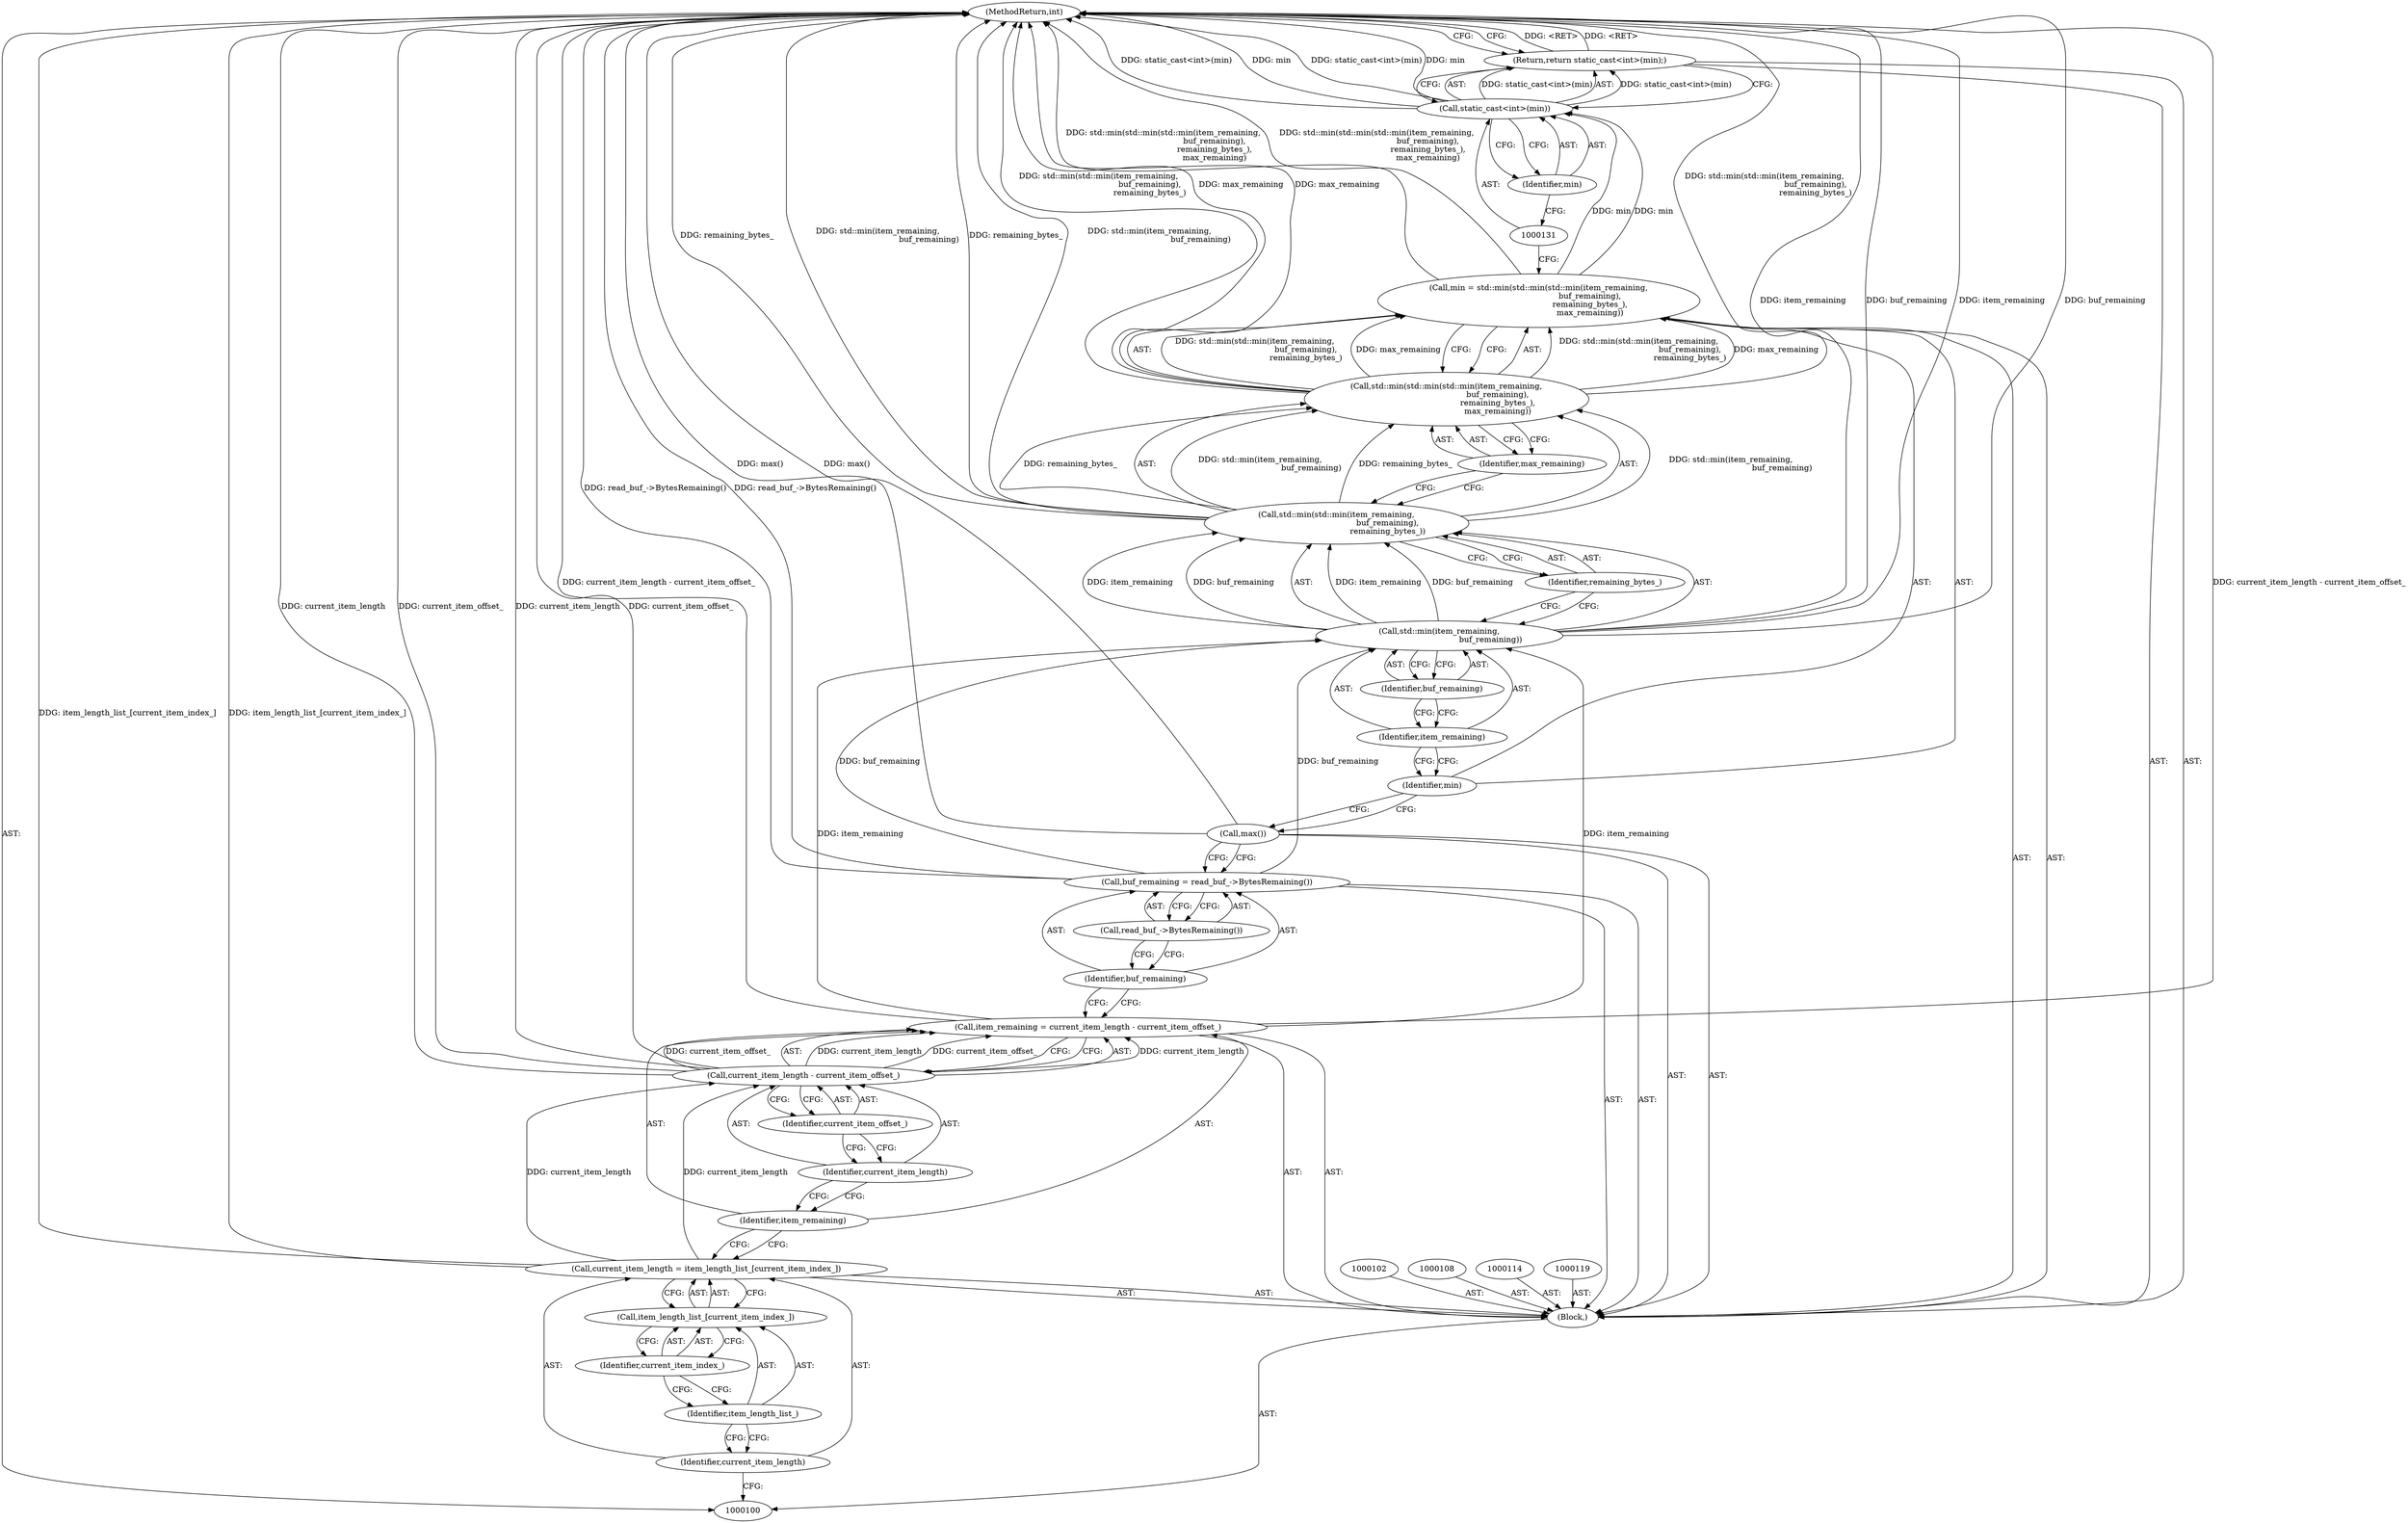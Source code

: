 digraph "0_Chrome_58936737b65052775b67b1409b87edbbbc09f72b" {
"1000133" [label="(MethodReturn,int)"];
"1000101" [label="(Block,)"];
"1000127" [label="(Identifier,remaining_bytes_)"];
"1000128" [label="(Identifier,max_remaining)"];
"1000129" [label="(Return,return static_cast<int>(min);)"];
"1000132" [label="(Identifier,min)"];
"1000130" [label="(Call,static_cast<int>(min))"];
"1000105" [label="(Call,item_length_list_[current_item_index_])"];
"1000106" [label="(Identifier,item_length_list_)"];
"1000107" [label="(Identifier,current_item_index_)"];
"1000103" [label="(Call,current_item_length = item_length_list_[current_item_index_])"];
"1000104" [label="(Identifier,current_item_length)"];
"1000111" [label="(Call,current_item_length - current_item_offset_)"];
"1000112" [label="(Identifier,current_item_length)"];
"1000113" [label="(Identifier,current_item_offset_)"];
"1000109" [label="(Call,item_remaining = current_item_length - current_item_offset_)"];
"1000110" [label="(Identifier,item_remaining)"];
"1000117" [label="(Call,read_buf_->BytesRemaining())"];
"1000115" [label="(Call,buf_remaining = read_buf_->BytesRemaining())"];
"1000116" [label="(Identifier,buf_remaining)"];
"1000118" [label="(Call,max())"];
"1000122" [label="(Call,std::min(std::min(std::min(item_remaining,\n                                         buf_remaining),\n                                         remaining_bytes_),\n                                         max_remaining))"];
"1000123" [label="(Call,std::min(std::min(item_remaining,\n                                         buf_remaining),\n                                         remaining_bytes_))"];
"1000124" [label="(Call,std::min(item_remaining,\n                                         buf_remaining))"];
"1000125" [label="(Identifier,item_remaining)"];
"1000120" [label="(Call,min = std::min(std::min(std::min(item_remaining,\n                                         buf_remaining),\n                                         remaining_bytes_),\n                                         max_remaining))"];
"1000121" [label="(Identifier,min)"];
"1000126" [label="(Identifier,buf_remaining)"];
"1000133" -> "1000100"  [label="AST: "];
"1000133" -> "1000129"  [label="CFG: "];
"1000115" -> "1000133"  [label="DDG: read_buf_->BytesRemaining()"];
"1000124" -> "1000133"  [label="DDG: item_remaining"];
"1000124" -> "1000133"  [label="DDG: buf_remaining"];
"1000103" -> "1000133"  [label="DDG: item_length_list_[current_item_index_]"];
"1000123" -> "1000133"  [label="DDG: remaining_bytes_"];
"1000123" -> "1000133"  [label="DDG: std::min(item_remaining,\n                                         buf_remaining)"];
"1000118" -> "1000133"  [label="DDG: max()"];
"1000111" -> "1000133"  [label="DDG: current_item_length"];
"1000111" -> "1000133"  [label="DDG: current_item_offset_"];
"1000120" -> "1000133"  [label="DDG: std::min(std::min(std::min(item_remaining,\n                                         buf_remaining),\n                                         remaining_bytes_),\n                                         max_remaining)"];
"1000122" -> "1000133"  [label="DDG: max_remaining"];
"1000122" -> "1000133"  [label="DDG: std::min(std::min(item_remaining,\n                                         buf_remaining),\n                                         remaining_bytes_)"];
"1000109" -> "1000133"  [label="DDG: current_item_length - current_item_offset_"];
"1000130" -> "1000133"  [label="DDG: static_cast<int>(min)"];
"1000130" -> "1000133"  [label="DDG: min"];
"1000129" -> "1000133"  [label="DDG: <RET>"];
"1000101" -> "1000100"  [label="AST: "];
"1000102" -> "1000101"  [label="AST: "];
"1000103" -> "1000101"  [label="AST: "];
"1000108" -> "1000101"  [label="AST: "];
"1000109" -> "1000101"  [label="AST: "];
"1000114" -> "1000101"  [label="AST: "];
"1000115" -> "1000101"  [label="AST: "];
"1000118" -> "1000101"  [label="AST: "];
"1000119" -> "1000101"  [label="AST: "];
"1000120" -> "1000101"  [label="AST: "];
"1000129" -> "1000101"  [label="AST: "];
"1000127" -> "1000123"  [label="AST: "];
"1000127" -> "1000124"  [label="CFG: "];
"1000123" -> "1000127"  [label="CFG: "];
"1000128" -> "1000122"  [label="AST: "];
"1000128" -> "1000123"  [label="CFG: "];
"1000122" -> "1000128"  [label="CFG: "];
"1000129" -> "1000101"  [label="AST: "];
"1000129" -> "1000130"  [label="CFG: "];
"1000130" -> "1000129"  [label="AST: "];
"1000133" -> "1000129"  [label="CFG: "];
"1000129" -> "1000133"  [label="DDG: <RET>"];
"1000130" -> "1000129"  [label="DDG: static_cast<int>(min)"];
"1000132" -> "1000130"  [label="AST: "];
"1000132" -> "1000131"  [label="CFG: "];
"1000130" -> "1000132"  [label="CFG: "];
"1000130" -> "1000129"  [label="AST: "];
"1000130" -> "1000132"  [label="CFG: "];
"1000131" -> "1000130"  [label="AST: "];
"1000132" -> "1000130"  [label="AST: "];
"1000129" -> "1000130"  [label="CFG: "];
"1000130" -> "1000133"  [label="DDG: static_cast<int>(min)"];
"1000130" -> "1000133"  [label="DDG: min"];
"1000130" -> "1000129"  [label="DDG: static_cast<int>(min)"];
"1000120" -> "1000130"  [label="DDG: min"];
"1000105" -> "1000103"  [label="AST: "];
"1000105" -> "1000107"  [label="CFG: "];
"1000106" -> "1000105"  [label="AST: "];
"1000107" -> "1000105"  [label="AST: "];
"1000103" -> "1000105"  [label="CFG: "];
"1000106" -> "1000105"  [label="AST: "];
"1000106" -> "1000104"  [label="CFG: "];
"1000107" -> "1000106"  [label="CFG: "];
"1000107" -> "1000105"  [label="AST: "];
"1000107" -> "1000106"  [label="CFG: "];
"1000105" -> "1000107"  [label="CFG: "];
"1000103" -> "1000101"  [label="AST: "];
"1000103" -> "1000105"  [label="CFG: "];
"1000104" -> "1000103"  [label="AST: "];
"1000105" -> "1000103"  [label="AST: "];
"1000110" -> "1000103"  [label="CFG: "];
"1000103" -> "1000133"  [label="DDG: item_length_list_[current_item_index_]"];
"1000103" -> "1000111"  [label="DDG: current_item_length"];
"1000104" -> "1000103"  [label="AST: "];
"1000104" -> "1000100"  [label="CFG: "];
"1000106" -> "1000104"  [label="CFG: "];
"1000111" -> "1000109"  [label="AST: "];
"1000111" -> "1000113"  [label="CFG: "];
"1000112" -> "1000111"  [label="AST: "];
"1000113" -> "1000111"  [label="AST: "];
"1000109" -> "1000111"  [label="CFG: "];
"1000111" -> "1000133"  [label="DDG: current_item_length"];
"1000111" -> "1000133"  [label="DDG: current_item_offset_"];
"1000111" -> "1000109"  [label="DDG: current_item_length"];
"1000111" -> "1000109"  [label="DDG: current_item_offset_"];
"1000103" -> "1000111"  [label="DDG: current_item_length"];
"1000112" -> "1000111"  [label="AST: "];
"1000112" -> "1000110"  [label="CFG: "];
"1000113" -> "1000112"  [label="CFG: "];
"1000113" -> "1000111"  [label="AST: "];
"1000113" -> "1000112"  [label="CFG: "];
"1000111" -> "1000113"  [label="CFG: "];
"1000109" -> "1000101"  [label="AST: "];
"1000109" -> "1000111"  [label="CFG: "];
"1000110" -> "1000109"  [label="AST: "];
"1000111" -> "1000109"  [label="AST: "];
"1000116" -> "1000109"  [label="CFG: "];
"1000109" -> "1000133"  [label="DDG: current_item_length - current_item_offset_"];
"1000111" -> "1000109"  [label="DDG: current_item_length"];
"1000111" -> "1000109"  [label="DDG: current_item_offset_"];
"1000109" -> "1000124"  [label="DDG: item_remaining"];
"1000110" -> "1000109"  [label="AST: "];
"1000110" -> "1000103"  [label="CFG: "];
"1000112" -> "1000110"  [label="CFG: "];
"1000117" -> "1000115"  [label="AST: "];
"1000117" -> "1000116"  [label="CFG: "];
"1000115" -> "1000117"  [label="CFG: "];
"1000115" -> "1000101"  [label="AST: "];
"1000115" -> "1000117"  [label="CFG: "];
"1000116" -> "1000115"  [label="AST: "];
"1000117" -> "1000115"  [label="AST: "];
"1000118" -> "1000115"  [label="CFG: "];
"1000115" -> "1000133"  [label="DDG: read_buf_->BytesRemaining()"];
"1000115" -> "1000124"  [label="DDG: buf_remaining"];
"1000116" -> "1000115"  [label="AST: "];
"1000116" -> "1000109"  [label="CFG: "];
"1000117" -> "1000116"  [label="CFG: "];
"1000118" -> "1000101"  [label="AST: "];
"1000118" -> "1000115"  [label="CFG: "];
"1000121" -> "1000118"  [label="CFG: "];
"1000118" -> "1000133"  [label="DDG: max()"];
"1000122" -> "1000120"  [label="AST: "];
"1000122" -> "1000128"  [label="CFG: "];
"1000123" -> "1000122"  [label="AST: "];
"1000128" -> "1000122"  [label="AST: "];
"1000120" -> "1000122"  [label="CFG: "];
"1000122" -> "1000133"  [label="DDG: max_remaining"];
"1000122" -> "1000133"  [label="DDG: std::min(std::min(item_remaining,\n                                         buf_remaining),\n                                         remaining_bytes_)"];
"1000122" -> "1000120"  [label="DDG: std::min(std::min(item_remaining,\n                                         buf_remaining),\n                                         remaining_bytes_)"];
"1000122" -> "1000120"  [label="DDG: max_remaining"];
"1000123" -> "1000122"  [label="DDG: std::min(item_remaining,\n                                         buf_remaining)"];
"1000123" -> "1000122"  [label="DDG: remaining_bytes_"];
"1000123" -> "1000122"  [label="AST: "];
"1000123" -> "1000127"  [label="CFG: "];
"1000124" -> "1000123"  [label="AST: "];
"1000127" -> "1000123"  [label="AST: "];
"1000128" -> "1000123"  [label="CFG: "];
"1000123" -> "1000133"  [label="DDG: remaining_bytes_"];
"1000123" -> "1000133"  [label="DDG: std::min(item_remaining,\n                                         buf_remaining)"];
"1000123" -> "1000122"  [label="DDG: std::min(item_remaining,\n                                         buf_remaining)"];
"1000123" -> "1000122"  [label="DDG: remaining_bytes_"];
"1000124" -> "1000123"  [label="DDG: item_remaining"];
"1000124" -> "1000123"  [label="DDG: buf_remaining"];
"1000124" -> "1000123"  [label="AST: "];
"1000124" -> "1000126"  [label="CFG: "];
"1000125" -> "1000124"  [label="AST: "];
"1000126" -> "1000124"  [label="AST: "];
"1000127" -> "1000124"  [label="CFG: "];
"1000124" -> "1000133"  [label="DDG: item_remaining"];
"1000124" -> "1000133"  [label="DDG: buf_remaining"];
"1000124" -> "1000123"  [label="DDG: item_remaining"];
"1000124" -> "1000123"  [label="DDG: buf_remaining"];
"1000109" -> "1000124"  [label="DDG: item_remaining"];
"1000115" -> "1000124"  [label="DDG: buf_remaining"];
"1000125" -> "1000124"  [label="AST: "];
"1000125" -> "1000121"  [label="CFG: "];
"1000126" -> "1000125"  [label="CFG: "];
"1000120" -> "1000101"  [label="AST: "];
"1000120" -> "1000122"  [label="CFG: "];
"1000121" -> "1000120"  [label="AST: "];
"1000122" -> "1000120"  [label="AST: "];
"1000131" -> "1000120"  [label="CFG: "];
"1000120" -> "1000133"  [label="DDG: std::min(std::min(std::min(item_remaining,\n                                         buf_remaining),\n                                         remaining_bytes_),\n                                         max_remaining)"];
"1000122" -> "1000120"  [label="DDG: std::min(std::min(item_remaining,\n                                         buf_remaining),\n                                         remaining_bytes_)"];
"1000122" -> "1000120"  [label="DDG: max_remaining"];
"1000120" -> "1000130"  [label="DDG: min"];
"1000121" -> "1000120"  [label="AST: "];
"1000121" -> "1000118"  [label="CFG: "];
"1000125" -> "1000121"  [label="CFG: "];
"1000126" -> "1000124"  [label="AST: "];
"1000126" -> "1000125"  [label="CFG: "];
"1000124" -> "1000126"  [label="CFG: "];
}
